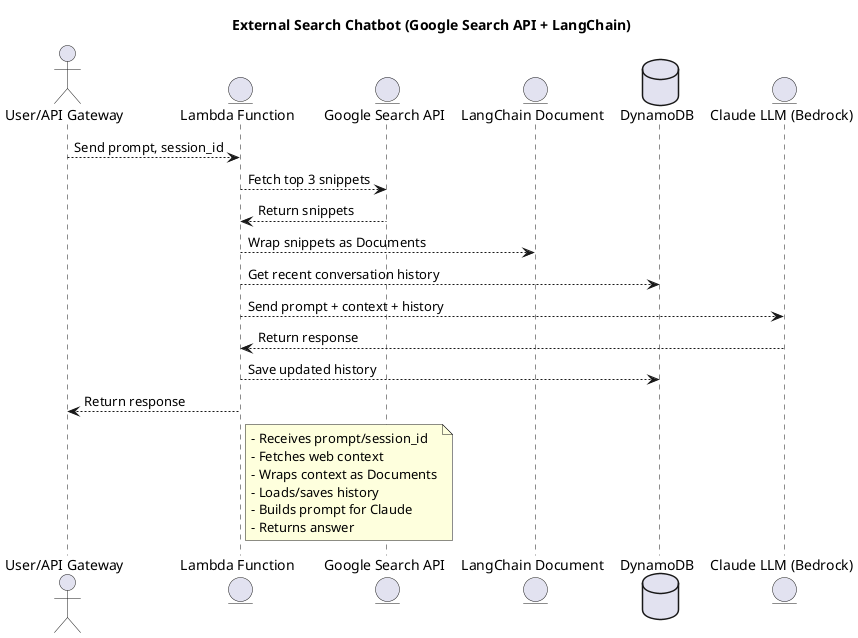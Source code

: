 @startuml ExternalSearchChatbotLangchainClass
title External Search Chatbot (Google Search API + LangChain)

actor "User/API Gateway" as User
entity "Lambda Function" as Lambda
entity "Google Search API" as GoogleAPI
entity "LangChain Document" as LC_Doc
database "DynamoDB" as Dynamo
entity "Claude LLM (Bedrock)" as Claude

User --> Lambda : Send prompt, session_id
Lambda --> GoogleAPI : Fetch top 3 snippets
GoogleAPI --> Lambda : Return snippets
Lambda --> LC_Doc : Wrap snippets as Documents
Lambda --> Dynamo : Get recent conversation history
Lambda --> Claude : Send prompt + context + history
Claude --> Lambda : Return response
Lambda --> Dynamo : Save updated history
Lambda --> User : Return response

note right of Lambda
- Receives prompt/session_id
- Fetches web context
- Wraps context as Documents
- Loads/saves history
- Builds prompt for Claude
- Returns answer
end note

@enduml